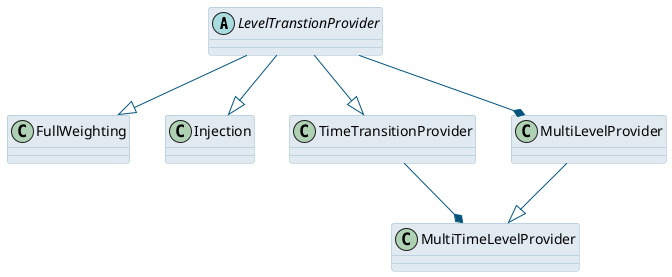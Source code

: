 @startuml

skinparam stereotype {
    CBackgroundColor #AF5A50
    ABackgroundColor #7D966E
    IBackgroundColor #D7AA50
}

skinparam class {
	BackgroundColor #E1EAF1
	ArrowColor #00557C
	BorderColor #99BAD0
}

abstract class LevelTranstionProvider

class FullWeighting
class Injection
class TimeTransitionProvider

class MultiLevelProvider
class MultiTimeLevelProvider

LevelTranstionProvider --|> FullWeighting
LevelTranstionProvider --|> Injection
LevelTranstionProvider --|> TimeTransitionProvider

LevelTranstionProvider --* MultiLevelProvider

MultiLevelProvider --|> MultiTimeLevelProvider
TimeTransitionProvider --* MultiTimeLevelProvider

@enduml
